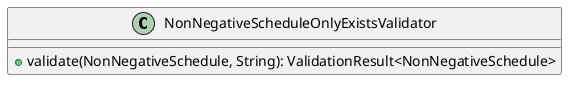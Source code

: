 @startuml

    class NonNegativeScheduleOnlyExistsValidator [[NonNegativeScheduleOnlyExistsValidator.html]] {
        +validate(NonNegativeSchedule, String): ValidationResult<NonNegativeSchedule>
    }

@enduml
